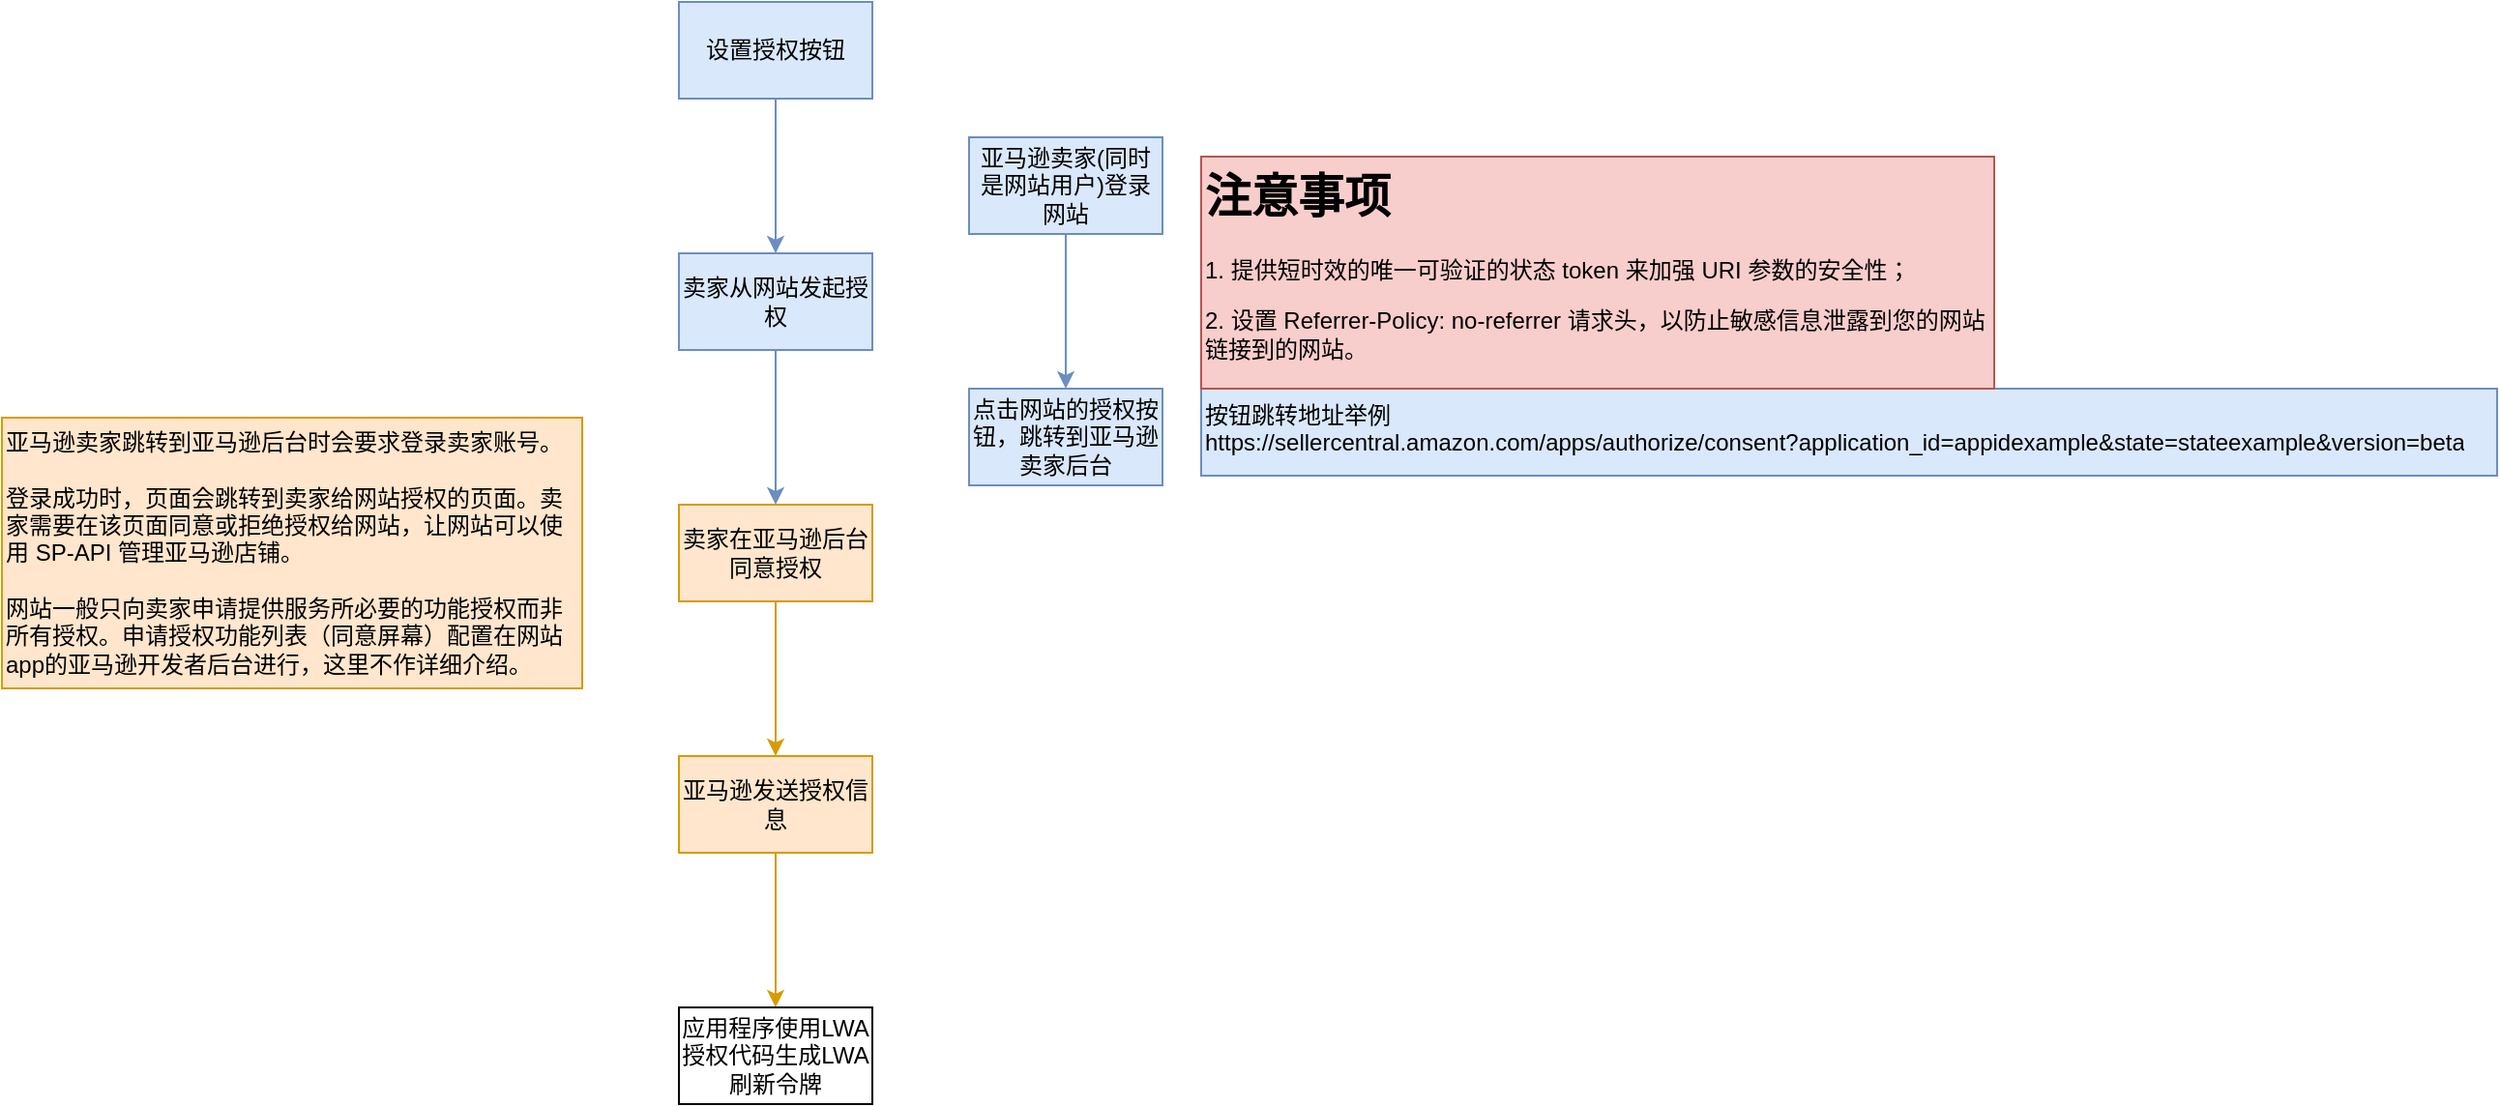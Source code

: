 <mxfile version="24.7.7">
  <diagram name="第 1 页" id="EUCrMSwbg8C987eHivcL">
    <mxGraphModel dx="823" dy="543" grid="1" gridSize="10" guides="1" tooltips="1" connect="1" arrows="1" fold="1" page="1" pageScale="1" pageWidth="850" pageHeight="1100" math="0" shadow="0">
      <root>
        <mxCell id="0" />
        <mxCell id="1" parent="0" />
        <mxCell id="Y9t4oav_r9_LVxDpHB5L-4" value="" style="edgeStyle=orthogonalEdgeStyle;rounded=0;orthogonalLoop=1;jettySize=auto;html=1;fillColor=#dae8fc;strokeColor=#6c8ebf;" parent="1" source="Y9t4oav_r9_LVxDpHB5L-2" target="Y9t4oav_r9_LVxDpHB5L-3" edge="1">
          <mxGeometry relative="1" as="geometry" />
        </mxCell>
        <mxCell id="Y9t4oav_r9_LVxDpHB5L-2" value="设置授权按钮" style="html=1;dashed=0;whiteSpace=wrap;fillColor=#dae8fc;strokeColor=#6c8ebf;" parent="1" vertex="1">
          <mxGeometry x="410" y="360" width="100" height="50" as="geometry" />
        </mxCell>
        <mxCell id="Y9t4oav_r9_LVxDpHB5L-6" value="" style="edgeStyle=orthogonalEdgeStyle;rounded=0;orthogonalLoop=1;jettySize=auto;html=1;fillColor=#dae8fc;strokeColor=#6c8ebf;" parent="1" source="Y9t4oav_r9_LVxDpHB5L-3" target="Y9t4oav_r9_LVxDpHB5L-5" edge="1">
          <mxGeometry relative="1" as="geometry" />
        </mxCell>
        <mxCell id="Y9t4oav_r9_LVxDpHB5L-3" value="卖家从网站发起授权" style="html=1;dashed=0;whiteSpace=wrap;fillColor=#dae8fc;strokeColor=#6c8ebf;" parent="1" vertex="1">
          <mxGeometry x="410" y="490" width="100" height="50" as="geometry" />
        </mxCell>
        <mxCell id="Y9t4oav_r9_LVxDpHB5L-8" value="" style="edgeStyle=orthogonalEdgeStyle;rounded=0;orthogonalLoop=1;jettySize=auto;html=1;fillColor=#ffe6cc;strokeColor=#d79b00;" parent="1" source="Y9t4oav_r9_LVxDpHB5L-5" target="Y9t4oav_r9_LVxDpHB5L-7" edge="1">
          <mxGeometry relative="1" as="geometry" />
        </mxCell>
        <mxCell id="Y9t4oav_r9_LVxDpHB5L-5" value="卖家在亚马逊后台同意授权" style="html=1;dashed=0;whiteSpace=wrap;fillColor=#ffe6cc;strokeColor=#d79b00;" parent="1" vertex="1">
          <mxGeometry x="410" y="620" width="100" height="50" as="geometry" />
        </mxCell>
        <mxCell id="QlagxdASLO2grWa5YxOl-10" value="" style="edgeStyle=orthogonalEdgeStyle;rounded=0;orthogonalLoop=1;jettySize=auto;html=1;fillColor=#ffe6cc;strokeColor=#d79b00;" edge="1" parent="1" source="Y9t4oav_r9_LVxDpHB5L-7" target="QlagxdASLO2grWa5YxOl-9">
          <mxGeometry relative="1" as="geometry" />
        </mxCell>
        <mxCell id="Y9t4oav_r9_LVxDpHB5L-7" value="亚马逊发送授权信息" style="html=1;dashed=0;whiteSpace=wrap;fillColor=#ffe6cc;strokeColor=#d79b00;" parent="1" vertex="1">
          <mxGeometry x="410" y="750" width="100" height="50" as="geometry" />
        </mxCell>
        <mxCell id="QlagxdASLO2grWa5YxOl-3" value="" style="edgeStyle=orthogonalEdgeStyle;rounded=0;orthogonalLoop=1;jettySize=auto;html=1;fillColor=#dae8fc;strokeColor=#6c8ebf;" edge="1" parent="1" source="QlagxdASLO2grWa5YxOl-1" target="QlagxdASLO2grWa5YxOl-2">
          <mxGeometry relative="1" as="geometry" />
        </mxCell>
        <mxCell id="QlagxdASLO2grWa5YxOl-1" value="亚马逊卖家(同时是网站用户)登录网站" style="html=1;dashed=0;whiteSpace=wrap;fillColor=#dae8fc;strokeColor=#6c8ebf;" vertex="1" parent="1">
          <mxGeometry x="560" y="430" width="100" height="50" as="geometry" />
        </mxCell>
        <mxCell id="QlagxdASLO2grWa5YxOl-2" value="点击网站的授权按钮，跳转到亚马逊卖家后台" style="html=1;dashed=0;whiteSpace=wrap;fillColor=#dae8fc;strokeColor=#6c8ebf;" vertex="1" parent="1">
          <mxGeometry x="560" y="560" width="100" height="50" as="geometry" />
        </mxCell>
        <mxCell id="QlagxdASLO2grWa5YxOl-6" value="按钮跳转地址举例&#xa;https://sellercentral.amazon.com/apps/authorize/consent?application_id=appidexample&amp;state=stateexample&amp;version=beta&#xa;" style="text;whiteSpace=wrap;overflow=hidden;rounded=0;fillColor=#dae8fc;strokeColor=#6c8ebf;" vertex="1" parent="1">
          <mxGeometry x="680" y="560" width="670" height="45" as="geometry" />
        </mxCell>
        <mxCell id="QlagxdASLO2grWa5YxOl-4" value="&lt;h1 style=&quot;margin-top: 0px;&quot;&gt;注意事项&lt;/h1&gt;&lt;p&gt;1. 提供短时效的唯一可验证的状态 token 来加强 URI 参数的安全性；&lt;/p&gt;&lt;p&gt;2. 设置&amp;nbsp;Referrer-Policy: no-referrer 请求头，以防止敏感信息泄露到您的网站链接到的网站。&lt;/p&gt;" style="text;html=1;whiteSpace=wrap;overflow=hidden;rounded=0;fillColor=#f8cecc;strokeColor=#b85450;" vertex="1" parent="1">
          <mxGeometry x="680" y="440" width="410" height="120" as="geometry" />
        </mxCell>
        <mxCell id="QlagxdASLO2grWa5YxOl-9" value="应用程序使用LWA授权代码生成LWA刷新令牌" style="html=1;dashed=0;whiteSpace=wrap;" vertex="1" parent="1">
          <mxGeometry x="410" y="880" width="100" height="50" as="geometry" />
        </mxCell>
        <mxCell id="QlagxdASLO2grWa5YxOl-12" value="亚马逊卖家跳转到亚马逊后台时会要求登录卖家账号。&lt;div&gt;&lt;br&gt;&lt;div&gt;登录成功时，页面会跳转到卖家给网站授权的页面。卖家需要在该页面同意或拒绝授权给网站，让网站可以使用 SP-API 管理亚马逊店铺。&lt;/div&gt;&lt;/div&gt;&lt;div&gt;&lt;br&gt;&lt;/div&gt;&lt;div&gt;网站一般只向卖家申请提供服务所必要的功能授权而非所有授权。申请授权功能列表（同意屏幕）配置在网站app的亚马逊开发者后台进行，这里不作详细介绍。&lt;/div&gt;" style="text;html=1;align=left;verticalAlign=middle;whiteSpace=wrap;rounded=0;fillColor=#ffe6cc;strokeColor=#d79b00;" vertex="1" parent="1">
          <mxGeometry x="60" y="575" width="300" height="140" as="geometry" />
        </mxCell>
      </root>
    </mxGraphModel>
  </diagram>
</mxfile>
